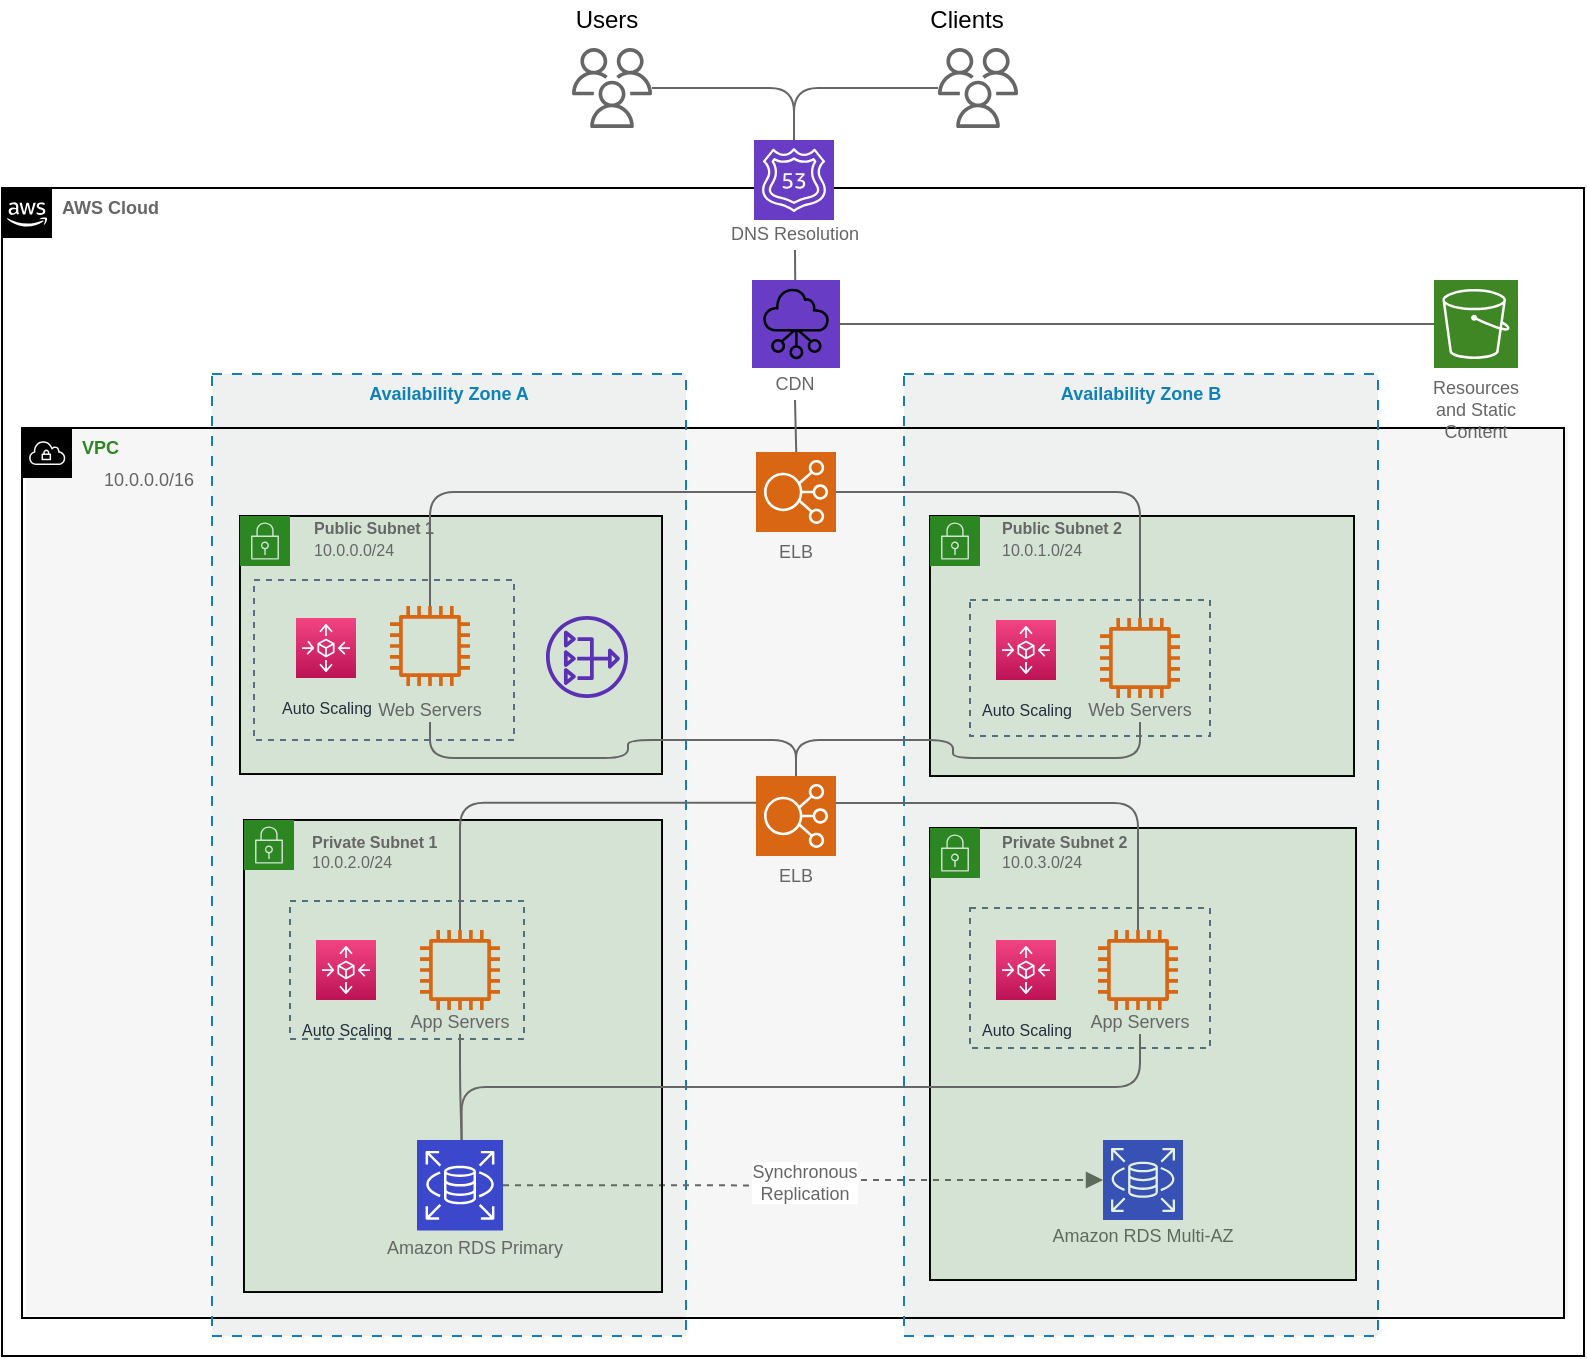 <mxfile version="13.3.0" type="github">
  <diagram id="nHtHo7IPAPnNrSM1sG2S" name="Page-1">
    <mxGraphModel dx="946" dy="614" grid="1" gridSize="10" guides="1" tooltips="1" connect="1" arrows="1" fold="1" page="1" pageScale="1" pageWidth="850" pageHeight="1100" math="0" shadow="0">
      <root>
        <mxCell id="0" />
        <mxCell id="1" parent="0" />
        <mxCell id="lH00LEIJT2bp-XvwGnt1-14" value="" style="fillColor=none;strokeColor=#5A6C86;dashed=1;verticalAlign=top;fontStyle=0;fontColor=#5A6C86;" vertex="1" parent="1">
          <mxGeometry x="267" y="385" width="113" height="65" as="geometry" />
        </mxCell>
        <mxCell id="QVgjg6RMbLNZTQpQtQ4s-1" value="" style="group;dropTarget=0;" parent="1" vertex="1">
          <mxGeometry x="367" y="154" width="529" height="544" as="geometry" />
        </mxCell>
        <UserObject label="2" lucidchartObjectId="c8AZzpJM9zTO" id="QVgjg6RMbLNZTQpQtQ4s-2">
          <mxCell style="html=1;whiteSpace=wrap;ellipse;fontSize=13;fontColor=#ffffff;fontStyle=1;spacing=3;strokeOpacity=0;fillOpacity=100;fillColor=#4397ff;" parent="QVgjg6RMbLNZTQpQtQ4s-1" vertex="1">
            <mxGeometry x="170" y="66" width="20" height="20" as="geometry" />
          </mxCell>
        </UserObject>
        <UserObject label="3" lucidchartObjectId="k8AZ7hgyojpw" id="QVgjg6RMbLNZTQpQtQ4s-3">
          <mxCell style="html=1;whiteSpace=wrap;ellipse;fontSize=13;fontColor=#ffffff;fontStyle=1;spacing=3;strokeOpacity=0;fillOpacity=100;fillColor=#4397ff;" parent="QVgjg6RMbLNZTQpQtQ4s-1" vertex="1">
            <mxGeometry x="509" y="158" width="20" height="20" as="geometry" />
          </mxCell>
        </UserObject>
        <UserObject label="4" lucidchartObjectId="t8AZ.MpWrOA6" id="QVgjg6RMbLNZTQpQtQ4s-4">
          <mxCell style="html=1;whiteSpace=wrap;ellipse;fontSize=13;fontColor=#ffffff;fontStyle=1;spacing=3;strokeOpacity=0;fillOpacity=100;fillColor=#4397ff;" parent="QVgjg6RMbLNZTQpQtQ4s-1" vertex="1">
            <mxGeometry x="170" y="158" width="20" height="20" as="geometry" />
          </mxCell>
        </UserObject>
        <UserObject label="5" lucidchartObjectId="O8AZnCvz27dr" id="QVgjg6RMbLNZTQpQtQ4s-5">
          <mxCell style="html=1;whiteSpace=wrap;ellipse;fontSize=13;fontColor=#ffffff;fontStyle=1;spacing=3;strokeOpacity=0;fillOpacity=100;fillColor=#4397ff;" parent="QVgjg6RMbLNZTQpQtQ4s-1" vertex="1">
            <mxGeometry x="170" y="228" width="20" height="20" as="geometry" />
          </mxCell>
        </UserObject>
        <UserObject label="6" lucidchartObjectId="a9AZdJZeVmQ0" id="QVgjg6RMbLNZTQpQtQ4s-6">
          <mxCell style="html=1;whiteSpace=wrap;ellipse;fontSize=13;fontColor=#ffffff;fontStyle=1;spacing=3;strokeOpacity=0;fillOpacity=100;fillColor=#4397ff;" parent="QVgjg6RMbLNZTQpQtQ4s-1" vertex="1">
            <mxGeometry y="243" width="20" height="20" as="geometry" />
          </mxCell>
        </UserObject>
        <UserObject label="7" lucidchartObjectId="o9AZtqkOdskW" id="QVgjg6RMbLNZTQpQtQ4s-7">
          <mxCell style="html=1;whiteSpace=wrap;ellipse;fontSize=13;fontColor=#ffffff;fontStyle=1;spacing=3;strokeOpacity=0;fillOpacity=100;fillColor=#4397ff;" parent="QVgjg6RMbLNZTQpQtQ4s-1" vertex="1">
            <mxGeometry y="524" width="20" height="20" as="geometry" />
          </mxCell>
        </UserObject>
        <UserObject label="" lucidchartObjectId="ZyE4skOyJKSB" id="QVgjg6RMbLNZTQpQtQ4s-9">
          <mxCell style="html=1;whiteSpace=wrap;;fontSize=11;spacing=3;strokeOpacity=0;" parent="1" vertex="1">
            <mxGeometry x="133" y="184" width="791" height="584" as="geometry" />
          </mxCell>
        </UserObject>
        <UserObject label="" lucidchartObjectId="ZyE4cStbNhLG" id="QVgjg6RMbLNZTQpQtQ4s-10">
          <mxCell style="html=1;whiteSpace=wrap;;fontSize=11;spacing=3;strokeOpacity=0;fillOpacity=100;fillColor=#f6f6f7;" parent="1" vertex="1">
            <mxGeometry x="145" y="303" width="771" height="445" as="geometry" />
          </mxCell>
        </UserObject>
        <UserObject label="" lucidchartObjectId="ZyE43ghjHJ9U" id="QVgjg6RMbLNZTQpQtQ4s-11">
          <mxCell style="html=1;whiteSpace=wrap;;fontSize=11;spacing=3;strokeOpacity=0;fillOpacity=100;fillColor=#eff0f0;" parent="1" vertex="1">
            <mxGeometry x="238" y="277" width="237" height="481" as="geometry" />
          </mxCell>
        </UserObject>
        <UserObject label="" lucidchartObjectId="ZyE4tvYUVZSG" id="QVgjg6RMbLNZTQpQtQ4s-12">
          <mxCell style="html=1;whiteSpace=wrap;;fontSize=11;spacing=3;strokeOpacity=0;fillOpacity=100;fillColor=#eff0f0;" parent="1" vertex="1">
            <mxGeometry x="584" y="277" width="237" height="481" as="geometry" />
          </mxCell>
        </UserObject>
        <mxCell id="QVgjg6RMbLNZTQpQtQ4s-13" value="" style="html=1;whiteSpace=wrap;fontSize=11;spacing=0;strokeOpacity=100;fillOpacity=0;fillColor=#000000;" parent="1" vertex="1">
          <mxGeometry x="252" y="348" width="211" height="129" as="geometry" />
        </mxCell>
        <UserObject label="" lucidchartObjectId="ZyE40Bf.4xP-" id="QVgjg6RMbLNZTQpQtQ4s-14">
          <mxCell style="html=1;whiteSpace=wrap;shape=mxgraph.aws4.group;grIcon=mxgraph.aws4.group_security_group;grStroke=0;verticalAlign=top;align=left;spacingLeft=30;strokeColor=#2C8723;fontColor=#2C8723;fillOpacity=13;fillColor=#248814;fontSize=11;spacing=0;strokeOpacity=100;part=1;" parent="QVgjg6RMbLNZTQpQtQ4s-13" vertex="1">
            <mxGeometry width="211" height="129" as="geometry" />
          </mxCell>
        </UserObject>
        <mxCell id="QVgjg6RMbLNZTQpQtQ4s-15" value="" style="html=1;whiteSpace=wrap;fontSize=9;fontColor=#666666;fontStyle=1;spacing=0;strokeOpacity=100;fillOpacity=0;fillColor=#000000;" parent="1" vertex="1">
          <mxGeometry x="133" y="184" width="791" height="584" as="geometry" />
        </mxCell>
        <UserObject label="AWS Cloud" lucidchartObjectId="ZyE4pIuA_5Mh" id="QVgjg6RMbLNZTQpQtQ4s-16">
          <mxCell style="html=1;whiteSpace=wrap;shape=mxgraph.aws4.group;grIcon=mxgraph.aws4.group_aws_cloud_alt;verticalAlign=top;align=left;spacingLeft=30;fillOpacity=100;fillColor=none;fontSize=9;fontColor=#666666;fontStyle=1;spacing=0;strokeOpacity=100;part=1;" parent="QVgjg6RMbLNZTQpQtQ4s-15" vertex="1">
            <mxGeometry width="791" height="584" as="geometry" />
          </mxCell>
        </UserObject>
        <mxCell id="QVgjg6RMbLNZTQpQtQ4s-17" value="" style="html=1;whiteSpace=wrap;fontSize=9;fontColor=#666666;fontStyle=1;spacing=0;strokeOpacity=100;fillOpacity=0;fillColor=#000000;" parent="1" vertex="1">
          <mxGeometry x="143" y="304" width="771" height="445" as="geometry" />
        </mxCell>
        <UserObject label="VPC" lucidchartObjectId="ZyE4o0.zI6l3" id="QVgjg6RMbLNZTQpQtQ4s-18">
          <mxCell style="html=1;whiteSpace=wrap;shape=mxgraph.aws4.group;grIcon=mxgraph.aws4.group_vpc;verticalAlign=top;align=left;spacingLeft=30;fillOpacity=100;fontColor=#2C8723;fillColor=none;fontSize=9;fontStyle=1;spacing=0;strokeOpacity=100;part=1;" parent="QVgjg6RMbLNZTQpQtQ4s-17" vertex="1">
            <mxGeometry width="771" height="445" as="geometry" />
          </mxCell>
        </UserObject>
        <UserObject label="Availability Zone A" lucidchartObjectId="ZyE45cjU5PgE" id="QVgjg6RMbLNZTQpQtQ4s-19">
          <mxCell style="html=1;whiteSpace=wrap;verticalAlign=top;fillColor=none;fillOpacity=100;dashed=1;dashPattern=5 5;fontColor=#0E82B8;strokeOpacity=100;strokeColor=#147eba;fontSize=9;fontStyle=1;spacing=0;" parent="1" vertex="1">
            <mxGeometry x="238" y="277" width="237" height="481" as="geometry" />
          </mxCell>
        </UserObject>
        <UserObject label="Availability Zone B" lucidchartObjectId="ZyE4v5HxSAWs" id="QVgjg6RMbLNZTQpQtQ4s-20">
          <mxCell style="html=1;whiteSpace=wrap;verticalAlign=top;fillColor=none;fillOpacity=100;dashed=1;dashPattern=5 5;fontColor=#0E82B8;strokeOpacity=100;strokeColor=#147eba;fontSize=9;fontStyle=1;spacing=0;" parent="1" vertex="1">
            <mxGeometry x="584" y="277" width="237" height="481" as="geometry" />
          </mxCell>
        </UserObject>
        <UserObject label="Resources and Static Content" lucidchartObjectId="ZyE4INKm.Qgx" id="QVgjg6RMbLNZTQpQtQ4s-21">
          <mxCell style="html=1;whiteSpace=wrap;shape=mxgraph.aws4.resourceIcon;resIcon=mxgraph.aws4.s3;labelPosition=center;verticalLabelPosition=bottom;align=center;verticalAlign=top;strokeColor=#ffffff;fontSize=9;fontColor=#666666;spacing=0;strokeOpacity=100;fillColor=#3f8624;" parent="1" vertex="1">
            <mxGeometry x="849" y="230" width="42" height="44" as="geometry" />
          </mxCell>
        </UserObject>
        <UserObject label="ELB" lucidchartObjectId="ZyE4ia8e-gKq" id="QVgjg6RMbLNZTQpQtQ4s-22">
          <mxCell style="html=1;whiteSpace=wrap;shape=mxgraph.aws4.resourceIcon;resIcon=mxgraph.aws4.elastic_load_balancing;verticalLabelPosition=bottom;align=center;verticalAlign=top;strokeColor=#ffffff;fontSize=9;fontColor=#666666;spacing=0;strokeOpacity=100;fillColor=#d86613;" parent="1" vertex="1">
            <mxGeometry x="510" y="316" width="40" height="40" as="geometry" />
          </mxCell>
        </UserObject>
        <mxCell id="QVgjg6RMbLNZTQpQtQ4s-23" value="" style="html=1;whiteSpace=wrap;fontSize=11;spacing=0;strokeOpacity=100;fillOpacity=0;fillColor=#000000;" parent="1" vertex="1">
          <mxGeometry x="597" y="348" width="212" height="130" as="geometry" />
        </mxCell>
        <mxCell id="lH00LEIJT2bp-XvwGnt1-17" value="" style="fillColor=none;strokeColor=#5A6C86;dashed=1;verticalAlign=top;fontStyle=0;fontColor=#5A6C86;" vertex="1" parent="QVgjg6RMbLNZTQpQtQ4s-23">
          <mxGeometry x="20" y="42" width="120" height="68" as="geometry" />
        </mxCell>
        <UserObject label="" lucidchartObjectId="ZyE4hBUMD6-r" id="QVgjg6RMbLNZTQpQtQ4s-24">
          <mxCell style="html=1;whiteSpace=wrap;shape=mxgraph.aws4.group;grIcon=mxgraph.aws4.group_security_group;grStroke=0;verticalAlign=top;align=left;spacingLeft=30;strokeColor=#2C8723;fontColor=#2C8723;fillOpacity=13;fillColor=#248814;fontSize=11;spacing=0;strokeOpacity=100;part=1;" parent="QVgjg6RMbLNZTQpQtQ4s-23" vertex="1">
            <mxGeometry width="212" height="130" as="geometry" />
          </mxCell>
        </UserObject>
        <mxCell id="lH00LEIJT2bp-XvwGnt1-23" value="&lt;font style=&quot;font-size: 8px&quot;&gt;Auto Scaling&lt;/font&gt;" style="outlineConnect=0;fontColor=#232F3E;gradientColor=#F34482;gradientDirection=north;fillColor=#BC1356;strokeColor=#ffffff;dashed=0;verticalLabelPosition=bottom;verticalAlign=top;align=center;html=1;fontSize=12;fontStyle=0;aspect=fixed;shape=mxgraph.aws4.resourceIcon;resIcon=mxgraph.aws4.autoscaling;" vertex="1" parent="QVgjg6RMbLNZTQpQtQ4s-23">
          <mxGeometry x="33" y="52" width="30" height="30" as="geometry" />
        </mxCell>
        <UserObject label="ELB" lucidchartObjectId="ZyE4j_fVy4Ns" id="QVgjg6RMbLNZTQpQtQ4s-25">
          <mxCell style="html=1;whiteSpace=wrap;shape=mxgraph.aws4.resourceIcon;resIcon=mxgraph.aws4.elastic_load_balancing;verticalLabelPosition=bottom;align=center;verticalAlign=top;strokeColor=#ffffff;fontSize=9;fontColor=#666666;spacing=0;strokeOpacity=100;fillColor=#d86613;" parent="1" vertex="1">
            <mxGeometry x="510" y="478" width="40" height="40" as="geometry" />
          </mxCell>
        </UserObject>
        <mxCell id="QVgjg6RMbLNZTQpQtQ4s-26" value="" style="group;dropTarget=0;" parent="1" vertex="1">
          <mxGeometry x="327" y="393" width="40" height="40" as="geometry" />
        </mxCell>
        <UserObject label="" lucidchartObjectId="ZyE4RAXpGc61" id="QVgjg6RMbLNZTQpQtQ4s-27">
          <mxCell style="html=1;whiteSpace=wrap;shape=mxgraph.aws4.instance2;labelPosition=center;verticalLabelPosition=bottom;align=center;verticalAlign=top;strokeColor=none;fontSize=11;spacing=0;strokeOpacity=100;fillColor=#d86613;" parent="QVgjg6RMbLNZTQpQtQ4s-26" vertex="1">
            <mxGeometry width="40" height="40" as="geometry" />
          </mxCell>
        </UserObject>
        <UserObject label="" lucidchartObjectId="ZyE4ehCL31AR" id="QVgjg6RMbLNZTQpQtQ4s-28">
          <mxCell style="html=1;jettySize=18;fontSize=11;strokeColor=#666666;strokeOpacity=100;rounded=1;arcSize=24;edgeStyle=orthogonalEdgeStyle;startArrow=none;;endArrow=none;;exitX=1.078e-16;exitY=0.5;exitPerimeter=1;entryX=0.5;entryY=0;entryPerimeter=1;" parent="1" source="QVgjg6RMbLNZTQpQtQ4s-22" target="QVgjg6RMbLNZTQpQtQ4s-27" edge="1">
            <mxGeometry width="100" height="100" relative="1" as="geometry">
              <Array as="points" />
            </mxGeometry>
          </mxCell>
        </UserObject>
        <UserObject label="" lucidchartObjectId="ZyE4c_P3Ufc7" id="QVgjg6RMbLNZTQpQtQ4s-29">
          <mxCell style="html=1;whiteSpace=wrap;shape=mxgraph.aws4.users;labelPosition=center;verticalLabelPosition=bottom;align=center;verticalAlign=top;strokeColor=none;fontSize=11;spacing=0;strokeOpacity=100;fillOpacity=100;fillColor=#666666;" parent="1" vertex="1">
            <mxGeometry x="418" y="114" width="40" height="40" as="geometry" />
          </mxCell>
        </UserObject>
        <mxCell id="QVgjg6RMbLNZTQpQtQ4s-30" value="" style="group;dropTarget=0;" parent="1" vertex="1">
          <mxGeometry x="630" y="348" width="69" height="22" as="geometry" />
        </mxCell>
        <UserObject label="Public Subnet 2" lucidchartObjectId="ZyE4axDVwR7x" id="QVgjg6RMbLNZTQpQtQ4s-31">
          <mxCell style="html=1;whiteSpace=wrap;;fontSize=8;fontColor=#666666;fontStyle=1;align=left;spacing=3;verticalAlign=middle;strokeOpacity=0;fillOpacity=0;fillColor=#ffffff;" parent="QVgjg6RMbLNZTQpQtQ4s-30" vertex="1">
            <mxGeometry width="69" height="12" as="geometry" />
          </mxCell>
        </UserObject>
        <UserObject label="10.0.1.0/24" lucidchartObjectId="ZyE4QxFfmRvP" id="QVgjg6RMbLNZTQpQtQ4s-32">
          <mxCell style="html=1;whiteSpace=wrap;;fontSize=8;fontColor=#666666;align=left;spacing=3;verticalAlign=middle;strokeOpacity=0;fillOpacity=0;fillColor=#ffffff;" parent="QVgjg6RMbLNZTQpQtQ4s-30" vertex="1">
            <mxGeometry y="11" width="58" height="11" as="geometry" />
          </mxCell>
        </UserObject>
        <UserObject label="DNS Resolution" lucidchartObjectId="ZyE4KtMX.42l" id="QVgjg6RMbLNZTQpQtQ4s-33">
          <mxCell style="html=1;whiteSpace=wrap;;fontSize=9;fontColor=#666666;spacing=3;strokeOpacity=0;fillOpacity=0;fillColor=#ffffff;" parent="1" vertex="1">
            <mxGeometry x="485" y="199" width="89" height="16" as="geometry" />
          </mxCell>
        </UserObject>
        <UserObject label="Web Servers" lucidchartObjectId="ZyE4AVuAXfrP" id="QVgjg6RMbLNZTQpQtQ4s-34">
          <mxCell style="html=1;whiteSpace=wrap;;fontSize=9;fontColor=#666666;spacing=3;strokeOpacity=0;fillOpacity=0;fillColor=#ffffff;" parent="1" vertex="1">
            <mxGeometry x="312" y="439" width="70" height="12" as="geometry" />
          </mxCell>
        </UserObject>
        <UserObject label="" lucidchartObjectId="ZyE4sDo.5fip" id="QVgjg6RMbLNZTQpQtQ4s-35">
          <mxCell style="html=1;whiteSpace=wrap;shape=mxgraph.aws4.resourceIcon;resIcon=mxgraph.aws4.route_53;labelPosition=center;verticalLabelPosition=bottom;align=center;verticalAlign=top;strokeColor=#ffffff;fontSize=11;spacing=0;strokeOpacity=100;fillColor=#693cc5;" parent="1" vertex="1">
            <mxGeometry x="509" y="160" width="40" height="40" as="geometry" />
          </mxCell>
        </UserObject>
        <UserObject label="" lucidchartObjectId="ZyE4_QcsYHln" id="QVgjg6RMbLNZTQpQtQ4s-36">
          <mxCell style="html=1;jettySize=18;fontSize=11;strokeColor=#666666;strokeOpacity=100;rounded=1;arcSize=24;edgeStyle=orthogonalEdgeStyle;startArrow=none;;endArrow=none;;exitX=0.5;exitY=1.0;exitPerimeter=1;entryX=0.503;entryY=0;entryPerimeter=1;" parent="1" source="QVgjg6RMbLNZTQpQtQ4s-66" target="QVgjg6RMbLNZTQpQtQ4s-22" edge="1">
            <mxGeometry width="100" height="100" relative="1" as="geometry">
              <Array as="points" />
            </mxGeometry>
          </mxCell>
        </UserObject>
        <UserObject label="10.0.0.0/16" lucidchartObjectId="ZyE43Vn4hEtU" id="QVgjg6RMbLNZTQpQtQ4s-37">
          <mxCell style="html=1;whiteSpace=wrap;;fontSize=9;fontColor=#666666;align=left;spacing=3;verticalAlign=middle;strokeOpacity=0;fillOpacity=0;fillColor=#ffffff;" parent="1" vertex="1">
            <mxGeometry x="181" y="324" width="60" height="11" as="geometry" />
          </mxCell>
        </UserObject>
        <UserObject label="" lucidchartObjectId="ZyE4HLhWYkgI" id="QVgjg6RMbLNZTQpQtQ4s-38">
          <mxCell style="html=1;jettySize=18;fontSize=11;strokeColor=#666666;strokeOpacity=100;rounded=1;arcSize=24;edgeStyle=orthogonalEdgeStyle;startArrow=none;;endArrow=none;;exitX=1.0;exitY=0.5;exitPerimeter=1;entryX=0.5;entryY=1.078e-16;entryPerimeter=1;" parent="1" source="QVgjg6RMbLNZTQpQtQ4s-29" target="QVgjg6RMbLNZTQpQtQ4s-35" edge="1">
            <mxGeometry width="100" height="100" relative="1" as="geometry">
              <Array as="points" />
            </mxGeometry>
          </mxCell>
        </UserObject>
        <UserObject label="" lucidchartObjectId="ZyE41c8WnD6." id="QVgjg6RMbLNZTQpQtQ4s-39">
          <mxCell style="html=1;whiteSpace=wrap;shape=mxgraph.aws4.users;labelPosition=center;verticalLabelPosition=bottom;align=center;verticalAlign=top;strokeColor=none;fontSize=11;spacing=0;strokeOpacity=100;fillOpacity=100;fillColor=#666666;" parent="1" vertex="1">
            <mxGeometry x="601" y="114" width="40" height="40" as="geometry" />
          </mxCell>
        </UserObject>
        <UserObject label="" lucidchartObjectId="ZyE43OfRoB9h" id="QVgjg6RMbLNZTQpQtQ4s-40">
          <mxCell style="html=1;jettySize=18;fontSize=11;strokeColor=#666666;strokeOpacity=100;rounded=1;arcSize=24;edgeStyle=orthogonalEdgeStyle;startArrow=none;;endArrow=none;;exitX=0;exitY=0.5;exitPerimeter=1;entryX=0.5;entryY=1.078e-16;entryPerimeter=1;" parent="1" source="QVgjg6RMbLNZTQpQtQ4s-39" target="QVgjg6RMbLNZTQpQtQ4s-35" edge="1">
            <mxGeometry width="100" height="100" relative="1" as="geometry">
              <Array as="points" />
            </mxGeometry>
          </mxCell>
        </UserObject>
        <mxCell id="QVgjg6RMbLNZTQpQtQ4s-41" value="" style="group;dropTarget=0;" parent="1" vertex="1">
          <mxGeometry x="286" y="348" width="69" height="22" as="geometry" />
        </mxCell>
        <UserObject label="Public&amp;nbsp;Subnet 1" lucidchartObjectId="ZyE4A27On2GJ" id="QVgjg6RMbLNZTQpQtQ4s-42">
          <mxCell style="html=1;whiteSpace=wrap;;fontSize=8;fontColor=#666666;fontStyle=1;align=left;spacing=3;verticalAlign=middle;strokeOpacity=0;fillOpacity=0;fillColor=#ffffff;" parent="QVgjg6RMbLNZTQpQtQ4s-41" vertex="1">
            <mxGeometry width="69" height="12" as="geometry" />
          </mxCell>
        </UserObject>
        <UserObject label="10.0.0.0/24" lucidchartObjectId="ZyE4yJ_qk2ub" id="QVgjg6RMbLNZTQpQtQ4s-43">
          <mxCell style="html=1;whiteSpace=wrap;;fontSize=8;fontColor=#666666;align=left;spacing=3;verticalAlign=middle;strokeOpacity=0;fillOpacity=0;fillColor=#ffffff;" parent="QVgjg6RMbLNZTQpQtQ4s-41" vertex="1">
            <mxGeometry y="11" width="58" height="11" as="geometry" />
          </mxCell>
        </UserObject>
        <UserObject label="" lucidchartObjectId="ZyE40Z_H1dQl" id="QVgjg6RMbLNZTQpQtQ4s-44">
          <mxCell style="html=1;jettySize=18;fontSize=11;strokeColor=#666666;strokeOpacity=100;rounded=1;arcSize=24;edgeStyle=orthogonalEdgeStyle;startArrow=none;;endArrow=none;;exitX=1.0;exitY=0.5;exitPerimeter=1;entryX=0;entryY=0.5;entryPerimeter=1;" parent="1" source="QVgjg6RMbLNZTQpQtQ4s-65" target="QVgjg6RMbLNZTQpQtQ4s-21" edge="1">
            <mxGeometry width="100" height="100" relative="1" as="geometry">
              <Array as="points" />
            </mxGeometry>
          </mxCell>
        </UserObject>
        <UserObject label="" lucidchartObjectId="ZyE4BMWwjzz7" id="QVgjg6RMbLNZTQpQtQ4s-45">
          <mxCell style="html=1;jettySize=18;fontSize=11;strokeColor=#666666;strokeOpacity=100;rounded=1;arcSize=24;edgeStyle=orthogonalEdgeStyle;startArrow=none;;endArrow=none;;exitX=1.0;exitY=0.5;exitPerimeter=1;entryX=0.5;entryY=0;entryPerimeter=1;" parent="1" source="QVgjg6RMbLNZTQpQtQ4s-22" target="QVgjg6RMbLNZTQpQtQ4s-68" edge="1">
            <mxGeometry width="100" height="100" relative="1" as="geometry">
              <Array as="points" />
            </mxGeometry>
          </mxCell>
        </UserObject>
        <UserObject label="" lucidchartObjectId="ZyE4hKGmICNB" id="QVgjg6RMbLNZTQpQtQ4s-48">
          <mxCell style="html=1;jettySize=18;fontSize=11;strokeColor=#666666;strokeOpacity=100;dashed=1;rounded=1;arcSize=24;edgeStyle=orthogonalEdgeStyle;startArrow=none;;endArrow=block;endFill=1;;exitX=1.0;exitY=0.5;exitPerimeter=1;entryX=0;entryY=0.5;entryPerimeter=1;" parent="1" source="QVgjg6RMbLNZTQpQtQ4s-52" target="QVgjg6RMbLNZTQpQtQ4s-55" edge="1">
            <mxGeometry width="100" height="100" relative="1" as="geometry">
              <Array as="points" />
            </mxGeometry>
          </mxCell>
        </UserObject>
        <mxCell id="QVgjg6RMbLNZTQpQtQ4s-49" value="&lt;div style=&quot;font-size:9px;color:#666666;text-align: center;&quot;&gt;Synchronous&#xa;&lt;/div&gt;&lt;div style=&quot;font-size:9px;color:#666666;text-align: center;&quot;&gt;Replication&lt;/div&gt;" style="text;html=1;resizable=0;labelBackgroundColor=#ffffff;align=center;verticalAlign=middle;fontColor=#666666;;fontSize=9.333;" parent="QVgjg6RMbLNZTQpQtQ4s-48" vertex="1">
          <mxGeometry relative="1" as="geometry" />
        </mxCell>
        <mxCell id="QVgjg6RMbLNZTQpQtQ4s-53" value="" style="group;dropTarget=0;" parent="1" vertex="1">
          <mxGeometry x="641.5" y="660" width="123" height="56" as="geometry" />
        </mxCell>
        <UserObject label="Amazon RDS Multi-AZ" lucidchartObjectId="ZyE433hzRrrJ" id="QVgjg6RMbLNZTQpQtQ4s-54">
          <mxCell style="html=1;whiteSpace=wrap;;fontSize=9;fontColor=#666666;spacing=3;strokeOpacity=0;fillOpacity=0;fillColor=#ffffff;" parent="QVgjg6RMbLNZTQpQtQ4s-53" vertex="1">
            <mxGeometry y="40" width="123" height="16" as="geometry" />
          </mxCell>
        </UserObject>
        <UserObject label="" lucidchartObjectId="ZyE49M4g81yQ" id="QVgjg6RMbLNZTQpQtQ4s-55">
          <mxCell style="html=1;whiteSpace=wrap;shape=mxgraph.aws4.resourceIcon;resIcon=mxgraph.aws4.rds;verticalLabelPosition=bottom;align=center;verticalAlign=top;strokeColor=#ffffff;fontSize=11;spacing=0;strokeOpacity=100;fillColor=#3b48cc;" parent="QVgjg6RMbLNZTQpQtQ4s-53" vertex="1">
            <mxGeometry x="42" width="40" height="40" as="geometry" />
          </mxCell>
        </UserObject>
        <mxCell id="QVgjg6RMbLNZTQpQtQ4s-64" value="" style="group;dropTarget=0;" parent="1" vertex="1">
          <mxGeometry x="495" y="230" width="69" height="60" as="geometry" />
        </mxCell>
        <UserObject label="" lucidchartObjectId="ZyE4HXlMvsA3" id="QVgjg6RMbLNZTQpQtQ4s-65">
          <mxCell style="html=1;whiteSpace=wrap;shape=mxgraph.aws4.resourceIcon;resIcon=mxgraph.aws4.networking_and_content_delivery;labelPosition=center;verticalLabelPosition=bottom;align=center;verticalAlign=top;fontSize=11;spacing=0;strokeOpacity=0;fillColor=#693cc5;" parent="QVgjg6RMbLNZTQpQtQ4s-64" vertex="1">
            <mxGeometry x="13" width="44" height="44" as="geometry" />
          </mxCell>
        </UserObject>
        <UserObject label="CDN" lucidchartObjectId="ZyE4mYBuBtdy" id="QVgjg6RMbLNZTQpQtQ4s-66">
          <mxCell style="html=1;whiteSpace=wrap;;fontSize=9;fontColor=#666666;spacing=3;strokeOpacity=0;fillOpacity=0;fillColor=#ffffff;" parent="QVgjg6RMbLNZTQpQtQ4s-64" vertex="1">
            <mxGeometry y="44" width="69" height="16" as="geometry" />
          </mxCell>
        </UserObject>
        <mxCell id="QVgjg6RMbLNZTQpQtQ4s-67" value="" style="group;dropTarget=0;" parent="1" vertex="1">
          <mxGeometry x="682" y="399" width="40" height="40" as="geometry" />
        </mxCell>
        <UserObject label="" lucidchartObjectId="ZyE4BK1M3EZu" id="QVgjg6RMbLNZTQpQtQ4s-68">
          <mxCell style="html=1;whiteSpace=wrap;shape=mxgraph.aws4.instance2;labelPosition=center;verticalLabelPosition=bottom;align=center;verticalAlign=top;strokeColor=none;fontSize=11;spacing=0;strokeOpacity=100;fillColor=#d86613;" parent="QVgjg6RMbLNZTQpQtQ4s-67" vertex="1">
            <mxGeometry width="40" height="40" as="geometry" />
          </mxCell>
        </UserObject>
        <UserObject label="Web Servers" lucidchartObjectId="ZyE4cJkKtVGJ" id="QVgjg6RMbLNZTQpQtQ4s-69">
          <mxCell style="html=1;whiteSpace=wrap;;fontSize=9;fontColor=#666666;spacing=3;strokeOpacity=0;fillOpacity=0;fillColor=#ffffff;" parent="1" vertex="1">
            <mxGeometry x="667" y="439" width="70" height="12" as="geometry" />
          </mxCell>
        </UserObject>
        <UserObject label="" lucidchartObjectId="ZyE4hEWeZA74" id="QVgjg6RMbLNZTQpQtQ4s-70">
          <mxCell style="html=1;jettySize=18;overflow=width;html=1;strokeColor=#666666;strokeOpacity=100;rounded=1;arcSize=24;edgeStyle=orthogonalEdgeStyle;startArrow=none;;endArrow=none;;exitX=0.5;exitY=1.0;exitPerimeter=1;entryX=0.491;entryY=0;entryPerimeter=1;" parent="1" source="QVgjg6RMbLNZTQpQtQ4s-33" target="QVgjg6RMbLNZTQpQtQ4s-65" edge="1">
            <mxGeometry width="100" height="100" relative="1" as="geometry">
              <Array as="points" />
            </mxGeometry>
          </mxCell>
        </UserObject>
        <mxCell id="QVgjg6RMbLNZTQpQtQ4s-71" value="" style="html=1;whiteSpace=wrap;fontSize=11;spacing=0;strokeOpacity=100;fillOpacity=0;fillColor=#000000;" parent="1" vertex="1">
          <mxGeometry x="254" y="500" width="209.005" height="236" as="geometry" />
        </mxCell>
        <mxCell id="lH00LEIJT2bp-XvwGnt1-15" value="" style="fillColor=none;strokeColor=#5A6C86;dashed=1;verticalAlign=top;fontStyle=0;fontColor=#5A6C86;" vertex="1" parent="QVgjg6RMbLNZTQpQtQ4s-71">
          <mxGeometry x="23" y="40.5" width="117" height="69" as="geometry" />
        </mxCell>
        <UserObject label="" lucidchartObjectId="ZyE4mOqMOByq" id="QVgjg6RMbLNZTQpQtQ4s-72">
          <mxCell style="html=1;whiteSpace=wrap;shape=mxgraph.aws4.group;grIcon=mxgraph.aws4.group_security_group;grStroke=0;verticalAlign=top;align=left;spacingLeft=30;strokeColor=#2C8723;fontColor=#2C8723;fillOpacity=13;fillColor=#248814;fontSize=11;spacing=0;strokeOpacity=100;part=1;" parent="QVgjg6RMbLNZTQpQtQ4s-71" vertex="1">
            <mxGeometry width="209" height="236" as="geometry" />
          </mxCell>
        </UserObject>
        <mxCell id="QVgjg6RMbLNZTQpQtQ4s-50" value="" style="group;dropTarget=0;" parent="QVgjg6RMbLNZTQpQtQ4s-71" vertex="1">
          <mxGeometry x="60" y="160" width="110.85" height="63.42" as="geometry" />
        </mxCell>
        <UserObject label="Amazon RDS Primary" lucidchartObjectId="ZyE4Djm~c0ZD" id="QVgjg6RMbLNZTQpQtQ4s-51">
          <mxCell style="html=1;whiteSpace=wrap;;fontSize=9;fontColor=#666666;spacing=3;strokeOpacity=0;fillOpacity=0;fillColor=#ffffff;" parent="QVgjg6RMbLNZTQpQtQ4s-50" vertex="1">
            <mxGeometry y="45.3" width="110.85" height="18.12" as="geometry" />
          </mxCell>
        </UserObject>
        <UserObject label="" lucidchartObjectId="ZyE4fbz4qcvy" id="QVgjg6RMbLNZTQpQtQ4s-52">
          <mxCell style="html=1;whiteSpace=wrap;shape=mxgraph.aws4.resourceIcon;resIcon=mxgraph.aws4.rds;verticalLabelPosition=bottom;align=center;verticalAlign=top;strokeColor=#ffffff;fontSize=11;spacing=0;strokeOpacity=100;fillColor=#3b48cc;" parent="QVgjg6RMbLNZTQpQtQ4s-71" vertex="1">
            <mxGeometry x="86.5" y="160" width="43" height="45.3" as="geometry" />
          </mxCell>
        </UserObject>
        <mxCell id="lH00LEIJT2bp-XvwGnt1-10" value="&lt;font style=&quot;font-size: 8px&quot;&gt;Auto Scaling&lt;/font&gt;" style="outlineConnect=0;fontColor=#232F3E;gradientColor=#F34482;gradientDirection=north;fillColor=#BC1356;strokeColor=#ffffff;dashed=0;verticalLabelPosition=bottom;verticalAlign=top;align=center;html=1;fontSize=12;fontStyle=0;aspect=fixed;shape=mxgraph.aws4.resourceIcon;resIcon=mxgraph.aws4.autoscaling;" vertex="1" parent="QVgjg6RMbLNZTQpQtQ4s-71">
          <mxGeometry x="36" y="60" width="30" height="30" as="geometry" />
        </mxCell>
        <mxCell id="QVgjg6RMbLNZTQpQtQ4s-73" value="" style="html=1;whiteSpace=wrap;fontSize=11;spacing=0;strokeOpacity=100;fillOpacity=0;fillColor=#000000;" parent="1" vertex="1">
          <mxGeometry x="597" y="504" width="213" height="226" as="geometry" />
        </mxCell>
        <mxCell id="lH00LEIJT2bp-XvwGnt1-18" value="" style="fillColor=none;strokeColor=#5A6C86;dashed=1;verticalAlign=top;fontStyle=0;fontColor=#5A6C86;" vertex="1" parent="QVgjg6RMbLNZTQpQtQ4s-73">
          <mxGeometry x="20" y="40" width="120" height="70" as="geometry" />
        </mxCell>
        <UserObject label="" lucidchartObjectId="ZyE4QVCyW2hh" id="QVgjg6RMbLNZTQpQtQ4s-74">
          <mxCell style="html=1;whiteSpace=wrap;shape=mxgraph.aws4.group;grIcon=mxgraph.aws4.group_security_group;grStroke=0;verticalAlign=top;align=left;spacingLeft=30;strokeColor=#2C8723;fontColor=#2C8723;fillOpacity=13;fillColor=#248814;fontSize=11;spacing=0;strokeOpacity=100;part=1;" parent="QVgjg6RMbLNZTQpQtQ4s-73" vertex="1">
            <mxGeometry width="213" height="226" as="geometry" />
          </mxCell>
        </UserObject>
        <mxCell id="lH00LEIJT2bp-XvwGnt1-21" value="&lt;font style=&quot;font-size: 8px&quot;&gt;Auto Scaling&lt;/font&gt;" style="outlineConnect=0;fontColor=#232F3E;gradientColor=#F34482;gradientDirection=north;fillColor=#BC1356;strokeColor=#ffffff;dashed=0;verticalLabelPosition=bottom;verticalAlign=top;align=center;html=1;fontSize=12;fontStyle=0;aspect=fixed;shape=mxgraph.aws4.resourceIcon;resIcon=mxgraph.aws4.autoscaling;" vertex="1" parent="QVgjg6RMbLNZTQpQtQ4s-73">
          <mxGeometry x="33" y="56" width="30" height="30" as="geometry" />
        </mxCell>
        <mxCell id="QVgjg6RMbLNZTQpQtQ4s-75" value="" style="group;dropTarget=0;" parent="1" vertex="1">
          <mxGeometry x="342" y="555" width="40" height="40" as="geometry" />
        </mxCell>
        <UserObject label="" lucidchartObjectId="ZyE4W7wNqc8I" id="QVgjg6RMbLNZTQpQtQ4s-76">
          <mxCell style="html=1;whiteSpace=wrap;shape=mxgraph.aws4.instance2;labelPosition=center;verticalLabelPosition=bottom;align=center;verticalAlign=top;strokeColor=none;fontSize=11;spacing=0;strokeOpacity=100;fillColor=#d86613;" parent="QVgjg6RMbLNZTQpQtQ4s-75" vertex="1">
            <mxGeometry width="40" height="40" as="geometry" />
          </mxCell>
        </UserObject>
        <mxCell id="QVgjg6RMbLNZTQpQtQ4s-77" value="" style="group;dropTarget=0;" parent="1" vertex="1">
          <mxGeometry x="630" y="505" width="69" height="21" as="geometry" />
        </mxCell>
        <UserObject label="Private Subnet 2" lucidchartObjectId="ZyE4rmGRxnL3" id="QVgjg6RMbLNZTQpQtQ4s-78">
          <mxCell style="html=1;whiteSpace=wrap;;fontSize=8;fontColor=#666666;fontStyle=1;align=left;spacing=3;verticalAlign=middle;strokeOpacity=0;fillOpacity=0;fillColor=#ffffff;" parent="QVgjg6RMbLNZTQpQtQ4s-77" vertex="1">
            <mxGeometry width="69" height="12" as="geometry" />
          </mxCell>
        </UserObject>
        <UserObject label="10.0.3.0/24" lucidchartObjectId="ZyE4lQtfI0N2" id="QVgjg6RMbLNZTQpQtQ4s-79">
          <mxCell style="html=1;whiteSpace=wrap;;fontSize=8;fontColor=#666666;align=left;spacing=3;verticalAlign=middle;strokeOpacity=0;fillOpacity=0;fillColor=#ffffff;" parent="QVgjg6RMbLNZTQpQtQ4s-77" vertex="1">
            <mxGeometry y="10" width="58" height="11" as="geometry" />
          </mxCell>
        </UserObject>
        <UserObject label="App Servers" lucidchartObjectId="ZyE4JRY_vnnu" id="QVgjg6RMbLNZTQpQtQ4s-80">
          <mxCell style="html=1;whiteSpace=wrap;;fontSize=9;fontColor=#666666;spacing=3;strokeOpacity=0;fillOpacity=0;fillColor=#ffffff;" parent="1" vertex="1">
            <mxGeometry x="327" y="595" width="70" height="12" as="geometry" />
          </mxCell>
        </UserObject>
        <mxCell id="QVgjg6RMbLNZTQpQtQ4s-81" value="" style="group;dropTarget=0;" parent="1" vertex="1">
          <mxGeometry x="285" y="505" width="69" height="21" as="geometry" />
        </mxCell>
        <UserObject label="Private Subnet 1" lucidchartObjectId="ZyE4~GGlZlxJ" id="QVgjg6RMbLNZTQpQtQ4s-82">
          <mxCell style="html=1;whiteSpace=wrap;;fontSize=8;fontColor=#666666;fontStyle=1;align=left;spacing=3;verticalAlign=middle;strokeOpacity=0;fillOpacity=0;fillColor=#ffffff;" parent="QVgjg6RMbLNZTQpQtQ4s-81" vertex="1">
            <mxGeometry width="69" height="12" as="geometry" />
          </mxCell>
        </UserObject>
        <UserObject label="10.0.2.0/24" lucidchartObjectId="ZyE4BE-j6KGb" id="QVgjg6RMbLNZTQpQtQ4s-83">
          <mxCell style="html=1;whiteSpace=wrap;;fontSize=8;fontColor=#666666;align=left;spacing=3;verticalAlign=middle;strokeOpacity=0;fillOpacity=0;fillColor=#ffffff;" parent="QVgjg6RMbLNZTQpQtQ4s-81" vertex="1">
            <mxGeometry y="10" width="58" height="11" as="geometry" />
          </mxCell>
        </UserObject>
        <mxCell id="QVgjg6RMbLNZTQpQtQ4s-84" value="" style="group;dropTarget=0;" parent="1" vertex="1">
          <mxGeometry x="681" y="555" width="40" height="40" as="geometry" />
        </mxCell>
        <UserObject label="" lucidchartObjectId="ZyE4t.BIDXYZ" id="QVgjg6RMbLNZTQpQtQ4s-85">
          <mxCell style="html=1;whiteSpace=wrap;shape=mxgraph.aws4.instance2;labelPosition=center;verticalLabelPosition=bottom;align=center;verticalAlign=top;strokeColor=none;fontSize=11;spacing=0;strokeOpacity=100;fillColor=#d86613;" parent="QVgjg6RMbLNZTQpQtQ4s-84" vertex="1">
            <mxGeometry width="40" height="40" as="geometry" />
          </mxCell>
        </UserObject>
        <UserObject label="App Servers" lucidchartObjectId="ZyE4UZB6~oF0" id="QVgjg6RMbLNZTQpQtQ4s-86">
          <mxCell style="html=1;whiteSpace=wrap;;fontSize=9;fontColor=#666666;spacing=3;strokeOpacity=0;fillOpacity=0;fillColor=#ffffff;" parent="1" vertex="1">
            <mxGeometry x="667" y="595" width="70" height="12" as="geometry" />
          </mxCell>
        </UserObject>
        <UserObject label="" lucidchartObjectId="ZyE48GY5Uw-G" id="QVgjg6RMbLNZTQpQtQ4s-87">
          <mxCell style="html=1;jettySize=18;overflow=width;html=1;strokeColor=#666666;strokeOpacity=100;rounded=1;arcSize=24;edgeStyle=orthogonalEdgeStyle;startArrow=none;;endArrow=none;;exitX=0;exitY=0.334;exitPerimeter=1;entryX=0.5;entryY=0;entryPerimeter=1;" parent="1" source="QVgjg6RMbLNZTQpQtQ4s-25" target="QVgjg6RMbLNZTQpQtQ4s-76" edge="1">
            <mxGeometry width="100" height="100" relative="1" as="geometry">
              <Array as="points" />
            </mxGeometry>
          </mxCell>
        </UserObject>
        <UserObject label="" lucidchartObjectId="ZyE4reqk0Jr1" id="QVgjg6RMbLNZTQpQtQ4s-88">
          <mxCell style="html=1;jettySize=18;overflow=width;html=1;strokeColor=#666666;strokeOpacity=100;rounded=1;arcSize=24;edgeStyle=orthogonalEdgeStyle;startArrow=none;;endArrow=none;;exitX=1.0;exitY=0.338;exitPerimeter=1;entryX=0.5;entryY=0;entryPerimeter=1;" parent="1" source="QVgjg6RMbLNZTQpQtQ4s-25" target="QVgjg6RMbLNZTQpQtQ4s-85" edge="1">
            <mxGeometry width="100" height="100" relative="1" as="geometry">
              <Array as="points" />
            </mxGeometry>
          </mxCell>
        </UserObject>
        <UserObject label="" lucidchartObjectId="ZyE4jYhduaU9" id="QVgjg6RMbLNZTQpQtQ4s-89">
          <mxCell style="html=1;jettySize=18;overflow=width;html=1;strokeColor=#666666;strokeOpacity=100;rounded=1;arcSize=24;edgeStyle=orthogonalEdgeStyle;startArrow=none;;endArrow=none;;exitX=0.519;exitY=0;exitPerimeter=1;entryX=0.5;entryY=1;entryPerimeter=1;" parent="1" source="QVgjg6RMbLNZTQpQtQ4s-52" target="QVgjg6RMbLNZTQpQtQ4s-86" edge="1">
            <mxGeometry width="100" height="100" relative="1" as="geometry">
              <Array as="points" />
            </mxGeometry>
          </mxCell>
        </UserObject>
        <UserObject label="" lucidchartObjectId="ZyE4~GM5kk9d" id="QVgjg6RMbLNZTQpQtQ4s-90">
          <mxCell style="html=1;jettySize=18;overflow=width;html=1;strokeColor=#666666;strokeOpacity=100;rounded=1;arcSize=24;edgeStyle=orthogonalEdgeStyle;startArrow=none;;endArrow=none;;exitX=0.5;exitY=1;exitPerimeter=1;entryX=0.5;entryY=0;entryPerimeter=1;" parent="1" source="QVgjg6RMbLNZTQpQtQ4s-34" target="QVgjg6RMbLNZTQpQtQ4s-25" edge="1">
            <mxGeometry width="100" height="100" relative="1" as="geometry">
              <Array as="points" />
            </mxGeometry>
          </mxCell>
        </UserObject>
        <UserObject label="" lucidchartObjectId="ZyE4KxFiNik9" id="QVgjg6RMbLNZTQpQtQ4s-91">
          <mxCell style="html=1;jettySize=18;overflow=width;html=1;strokeColor=#666666;strokeOpacity=100;rounded=1;arcSize=24;edgeStyle=orthogonalEdgeStyle;startArrow=none;;endArrow=none;;exitX=0.5;exitY=0;exitPerimeter=1;entryX=0.5;entryY=1;entryPerimeter=1;" parent="1" source="QVgjg6RMbLNZTQpQtQ4s-25" target="QVgjg6RMbLNZTQpQtQ4s-69" edge="1">
            <mxGeometry width="100" height="100" relative="1" as="geometry">
              <Array as="points" />
            </mxGeometry>
          </mxCell>
        </UserObject>
        <UserObject label="" lucidchartObjectId="ZyE44Zs9qzfg" id="QVgjg6RMbLNZTQpQtQ4s-92">
          <mxCell style="html=1;jettySize=18;overflow=width;html=1;strokeColor=#666666;strokeOpacity=100;rounded=1;arcSize=24;edgeStyle=orthogonalEdgeStyle;startArrow=none;;endArrow=none;;exitX=0.5;exitY=1;exitPerimeter=1;entryX=0.519;entryY=0;entryPerimeter=1;" parent="1" source="QVgjg6RMbLNZTQpQtQ4s-80" target="QVgjg6RMbLNZTQpQtQ4s-52" edge="1">
            <mxGeometry width="100" height="100" relative="1" as="geometry">
              <Array as="points" />
            </mxGeometry>
          </mxCell>
        </UserObject>
        <mxCell id="lH00LEIJT2bp-XvwGnt1-2" value="Clients" style="text;html=1;align=center;verticalAlign=middle;resizable=0;points=[];autosize=1;" vertex="1" parent="1">
          <mxGeometry x="590" y="90" width="50" height="20" as="geometry" />
        </mxCell>
        <mxCell id="lH00LEIJT2bp-XvwGnt1-1" value="Users" style="text;html=1;align=center;verticalAlign=middle;resizable=0;points=[];autosize=1;" vertex="1" parent="1">
          <mxGeometry x="410" y="90" width="50" height="20" as="geometry" />
        </mxCell>
        <mxCell id="lH00LEIJT2bp-XvwGnt1-9" value="" style="outlineConnect=0;fontColor=#232F3E;gradientColor=none;fillColor=#5A30B5;strokeColor=none;dashed=0;verticalLabelPosition=bottom;verticalAlign=top;align=center;html=1;fontSize=12;fontStyle=0;aspect=fixed;pointerEvents=1;shape=mxgraph.aws4.nat_gateway;" vertex="1" parent="1">
          <mxGeometry x="405" y="398" width="41" height="41" as="geometry" />
        </mxCell>
        <mxCell id="lH00LEIJT2bp-XvwGnt1-22" value="&lt;font style=&quot;font-size: 8px&quot;&gt;Auto Scaling&lt;/font&gt;" style="outlineConnect=0;fontColor=#232F3E;gradientColor=#F34482;gradientDirection=north;fillColor=#BC1356;strokeColor=#ffffff;dashed=0;verticalLabelPosition=bottom;verticalAlign=top;align=center;html=1;fontSize=12;fontStyle=0;aspect=fixed;shape=mxgraph.aws4.resourceIcon;resIcon=mxgraph.aws4.autoscaling;" vertex="1" parent="1">
          <mxGeometry x="280" y="399" width="30" height="30" as="geometry" />
        </mxCell>
        <mxCell id="lH00LEIJT2bp-XvwGnt1-24" value="" style="fillColor=none;strokeColor=#5A6C86;dashed=1;verticalAlign=top;fontStyle=0;fontColor=#5A6C86;" vertex="1" parent="1">
          <mxGeometry x="259" y="380" width="130" height="80" as="geometry" />
        </mxCell>
      </root>
    </mxGraphModel>
  </diagram>
</mxfile>
